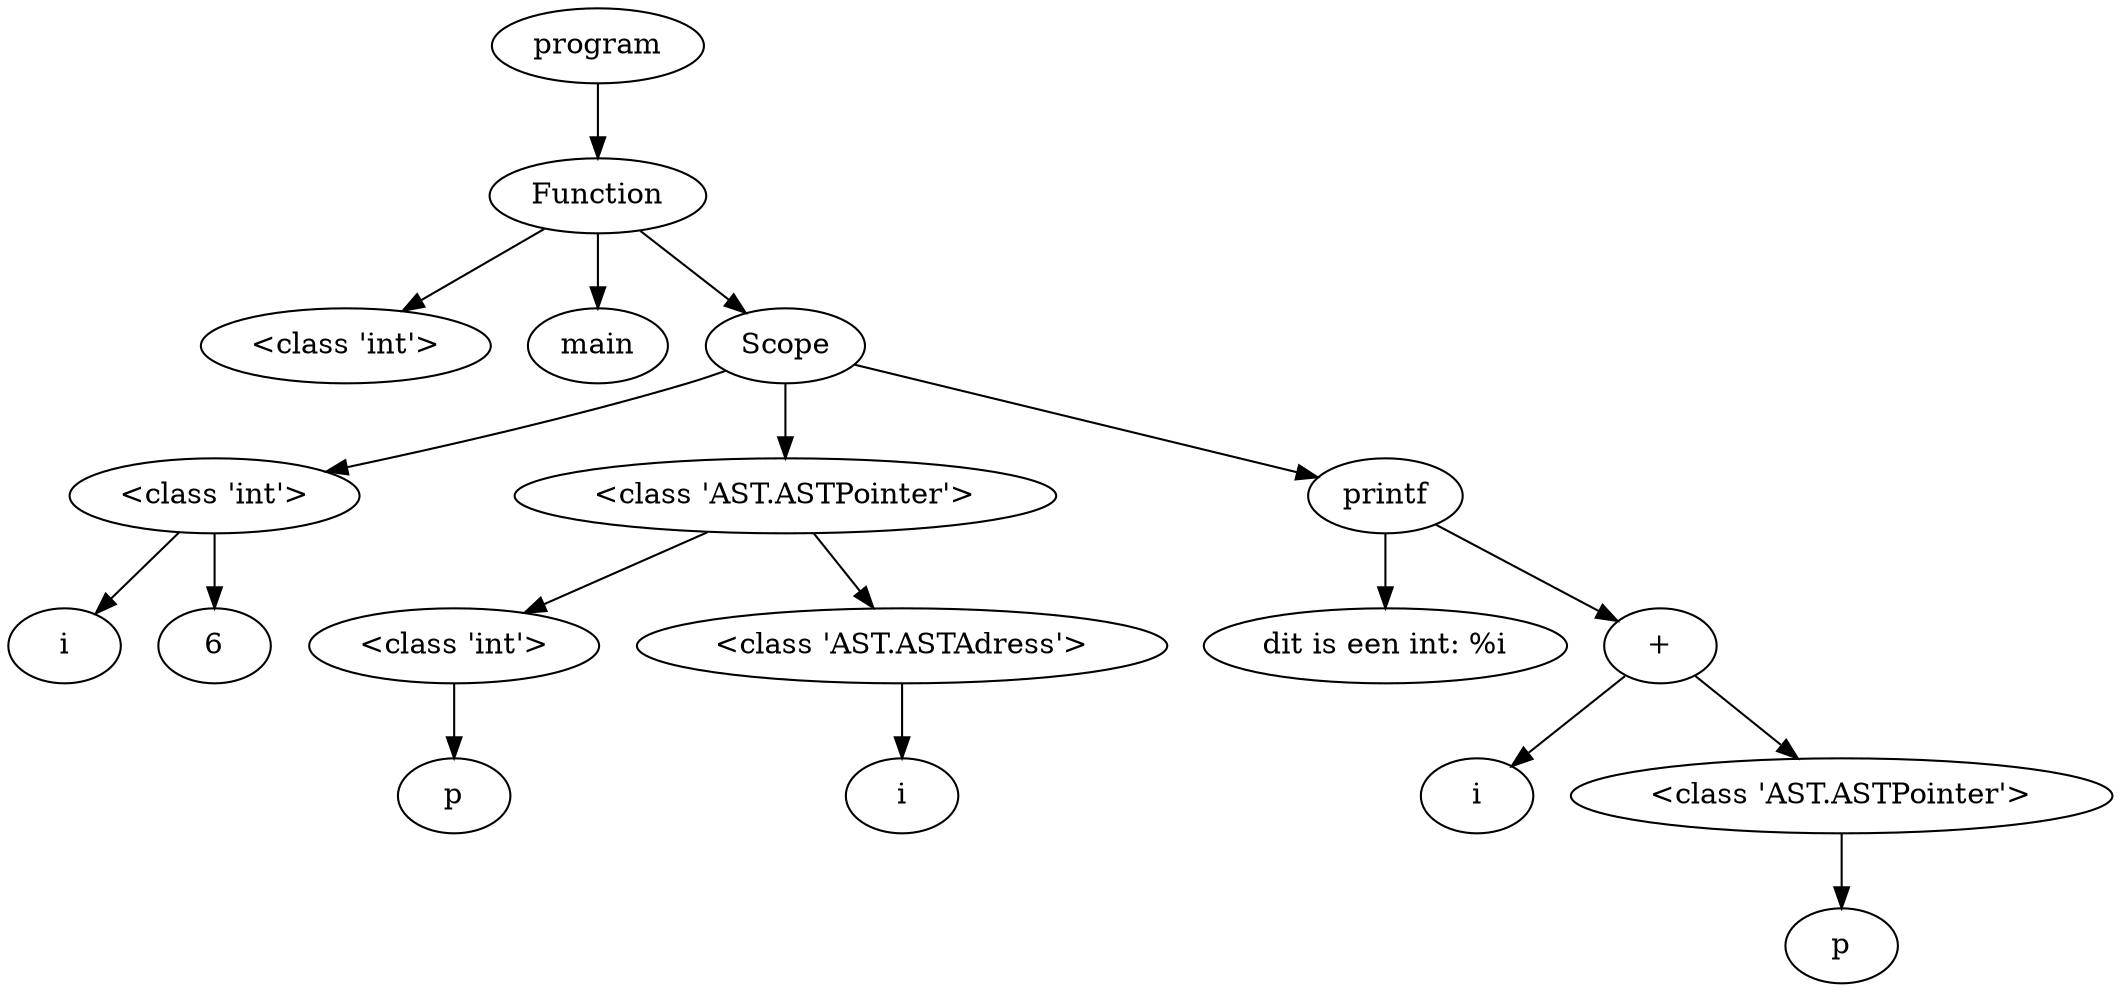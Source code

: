 digraph G { 
"<AST.AST object at 0x00000115D2BDE220> (0)"[label="program"]
"<AST.ASTFunction object at 0x00000115D2BDE250> (1)"[label="Function"]
"<AST.AST object at 0x00000115D2BDE220> (0)"->"<AST.ASTFunction object at 0x00000115D2BDE250> (1)"
"<AST.ASTFunction object at 0x00000115D2BDE250> (1)"[label="Function"]
"<AST.ASTDataType object at 0x00000115D2BDEDF0> (2)"[label="<class 'int'>"]
"<AST.ASTFunction object at 0x00000115D2BDE250> (1)"->"<AST.ASTDataType object at 0x00000115D2BDEDF0> (2)"
"<AST.ASTFunctionName object at 0x00000115D2BDE340> (2)"[label="main"]
"<AST.ASTFunction object at 0x00000115D2BDE250> (1)"->"<AST.ASTFunctionName object at 0x00000115D2BDE340> (2)"
"<AST.ASTScope object at 0x00000115D2BDE820> (2)"[label="Scope"]
"<AST.ASTFunction object at 0x00000115D2BDE250> (1)"->"<AST.ASTScope object at 0x00000115D2BDE820> (2)"
"<AST.ASTScope object at 0x00000115D2BDE820> (2)"[label="Scope"]
"<AST.ASTDataType object at 0x00000115D2BDE9D0> (3)"[label="<class 'int'>"]
"<AST.ASTScope object at 0x00000115D2BDE820> (2)"->"<AST.ASTDataType object at 0x00000115D2BDE9D0> (3)"
"<AST.ASTDataType object at 0x00000115D2BDE9D0> (3)"[label="<class 'int'>"]
"<AST.ASTVariable object at 0x00000115D2BDE3A0> (4)"[label="i"]
"<AST.ASTDataType object at 0x00000115D2BDE9D0> (3)"->"<AST.ASTVariable object at 0x00000115D2BDE3A0> (4)"
"<AST.ASTInt object at 0x00000115D2BDE760> (4)"[label="6"]
"<AST.ASTDataType object at 0x00000115D2BDE9D0> (3)"->"<AST.ASTInt object at 0x00000115D2BDE760> (4)"
"<AST.ASTPointer object at 0x00000115D2BDE280> (3)"[label="<class 'AST.ASTPointer'>"]
"<AST.ASTScope object at 0x00000115D2BDE820> (2)"->"<AST.ASTPointer object at 0x00000115D2BDE280> (3)"
"<AST.ASTPointer object at 0x00000115D2BDE280> (3)"[label="<class 'AST.ASTPointer'>"]
"<AST.ASTDataType object at 0x00000115D2BDEAC0> (4)"[label="<class 'int'>"]
"<AST.ASTPointer object at 0x00000115D2BDE280> (3)"->"<AST.ASTDataType object at 0x00000115D2BDEAC0> (4)"
"<AST.ASTDataType object at 0x00000115D2BDEAC0> (4)"[label="<class 'int'>"]
"<AST.ASTVariable object at 0x00000115D2BDE850> (5)"[label="p"]
"<AST.ASTDataType object at 0x00000115D2BDEAC0> (4)"->"<AST.ASTVariable object at 0x00000115D2BDE850> (5)"
"<AST.ASTAdress object at 0x00000115D2BDE5E0> (4)"[label="<class 'AST.ASTAdress'>"]
"<AST.ASTPointer object at 0x00000115D2BDE280> (3)"->"<AST.ASTAdress object at 0x00000115D2BDE5E0> (4)"
"<AST.ASTAdress object at 0x00000115D2BDE5E0> (4)"[label="<class 'AST.ASTAdress'>"]
"<AST.ASTVariable object at 0x00000115D2BDE160> (5)"[label="i"]
"<AST.ASTAdress object at 0x00000115D2BDE5E0> (4)"->"<AST.ASTVariable object at 0x00000115D2BDE160> (5)"
"<AST.ASTPrintf object at 0x00000115D2BDE310> (3)"[label="printf"]
"<AST.ASTScope object at 0x00000115D2BDE820> (2)"->"<AST.ASTPrintf object at 0x00000115D2BDE310> (3)"
"<AST.ASTPrintf object at 0x00000115D2BDE310> (3)"[label="printf"]
"<AST.ASTText object at 0x00000115D2BDE670> (4)"[label="dit is een int: %i"]
"<AST.ASTPrintf object at 0x00000115D2BDE310> (3)"->"<AST.ASTText object at 0x00000115D2BDE670> (4)"
"<AST.ASTOperator object at 0x00000115D2BD3DC0> (4)"[label="+"]
"<AST.ASTPrintf object at 0x00000115D2BDE310> (3)"->"<AST.ASTOperator object at 0x00000115D2BD3DC0> (4)"
"<AST.ASTOperator object at 0x00000115D2BD3DC0> (4)"[label="+"]
"<AST.ASTVariable object at 0x00000115D2BDEA00> (5)"[label="i"]
"<AST.ASTOperator object at 0x00000115D2BD3DC0> (4)"->"<AST.ASTVariable object at 0x00000115D2BDEA00> (5)"
"<AST.ASTPointer object at 0x00000115D2BDE460> (5)"[label="<class 'AST.ASTPointer'>"]
"<AST.ASTOperator object at 0x00000115D2BD3DC0> (4)"->"<AST.ASTPointer object at 0x00000115D2BDE460> (5)"
"<AST.ASTPointer object at 0x00000115D2BDE460> (5)"[label="<class 'AST.ASTPointer'>"]
"<AST.ASTVariable object at 0x00000115D2BDE520> (6)"[label="p"]
"<AST.ASTPointer object at 0x00000115D2BDE460> (5)"->"<AST.ASTVariable object at 0x00000115D2BDE520> (6)"
}
